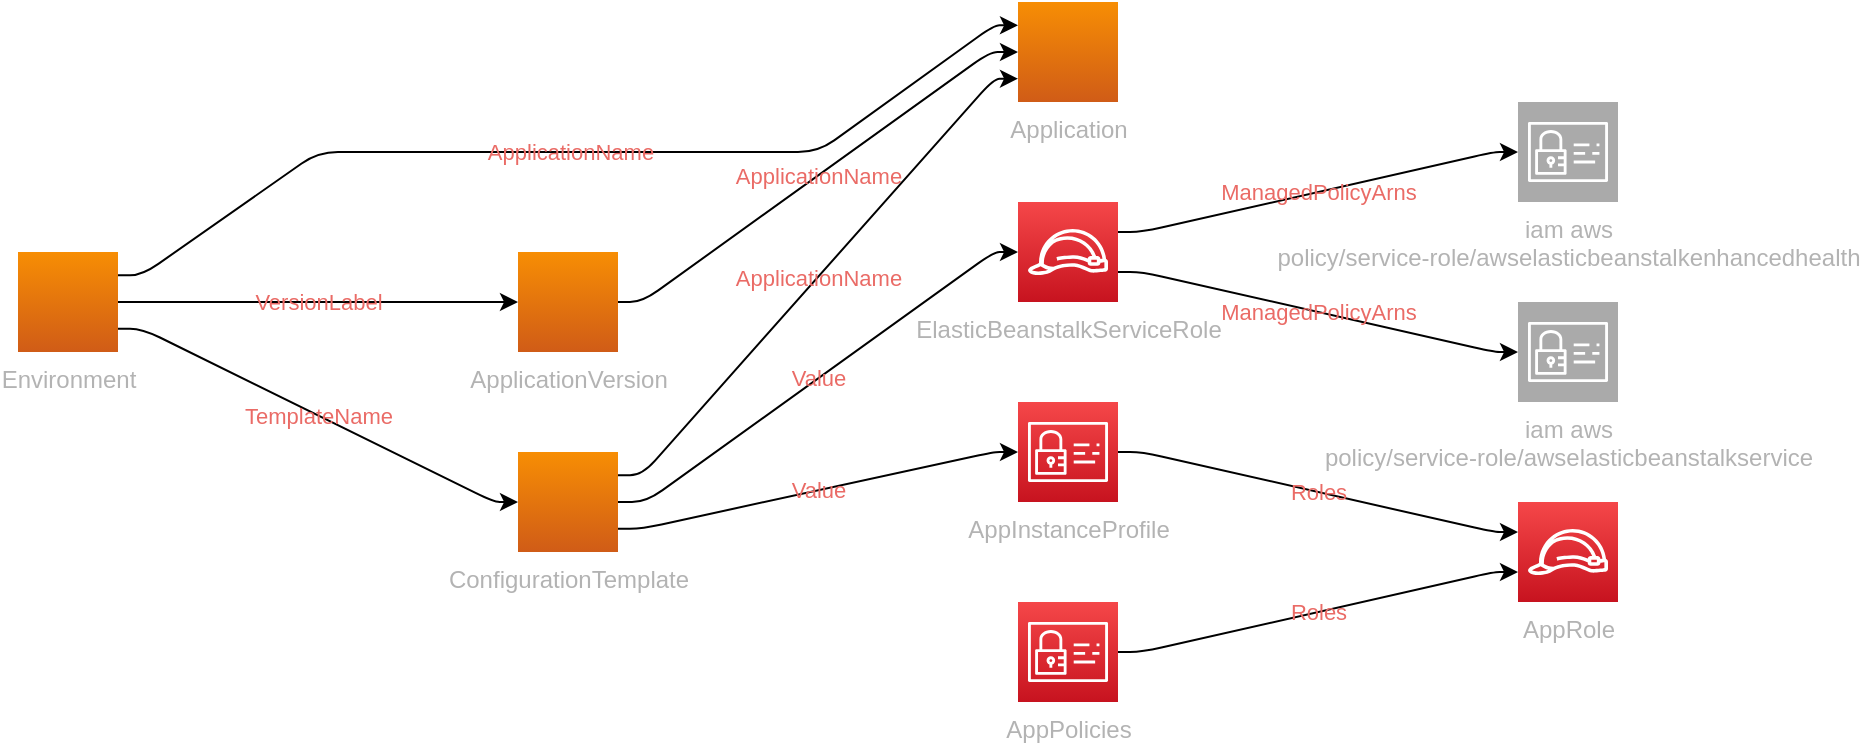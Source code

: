 <mxfile version="13.1.3" pages="2">
            <diagram id="diagramid" name="Diagram">
              <mxGraphModel><root><mxCell id="0"/><mxCell id="1" parent="0"/><mxCell id="2" value="ElasticBeanstalkServiceRole" style="outlineConnect=0;fontColor=#B3B3B3;gradientColor=#F54749;gradientDirection=north;fillColor=#C7131F;strokeColor=#ffffff;dashed=0;verticalLabelPosition=bottom;verticalAlign=top;align=center;html=1;fontSize=12;fontStyle=0;aspect=fixed;shape=mxgraph.aws4.resourceIcon;resIcon=mxgraph.aws4.role;" vertex="1" parent="1"><mxGeometry x="500" y="100" width="50" height="50" as="geometry"/></mxCell><mxCell id="3" value="Application" style="outlineConnect=0;fontColor=#B3B3B3;gradientColor=#F78E04;gradientDirection=north;fillColor=#D05C17;strokeColor=#ffffff;dashed=0;verticalLabelPosition=bottom;verticalAlign=top;align=center;html=1;fontSize=12;fontStyle=0;aspect=fixed;shape=mxgraph.aws4.resourceIcon;resIcon=mxgraph.aws4.elasticbeanstalk;" vertex="1" parent="1"><mxGeometry x="500" width="50" height="50" as="geometry"/></mxCell><mxCell id="4" value="ApplicationVersion" style="outlineConnect=0;fontColor=#B3B3B3;gradientColor=#F78E04;gradientDirection=north;fillColor=#D05C17;strokeColor=#ffffff;dashed=0;verticalLabelPosition=bottom;verticalAlign=top;align=center;html=1;fontSize=12;fontStyle=0;aspect=fixed;shape=mxgraph.aws4.resourceIcon;resIcon=mxgraph.aws4.elasticbeanstalk;" vertex="1" parent="1"><mxGeometry x="250" y="125" width="50" height="50" as="geometry"/></mxCell><mxCell id="5" value="Environment" style="outlineConnect=0;fontColor=#B3B3B3;gradientColor=#F78E04;gradientDirection=north;fillColor=#D05C17;strokeColor=#ffffff;dashed=0;verticalLabelPosition=bottom;verticalAlign=top;align=center;html=1;fontSize=12;fontStyle=0;aspect=fixed;shape=mxgraph.aws4.resourceIcon;resIcon=mxgraph.aws4.elasticbeanstalk;" vertex="1" parent="1"><mxGeometry y="125" width="50" height="50" as="geometry"/></mxCell><mxCell id="6" value="ConfigurationTemplate" style="outlineConnect=0;fontColor=#B3B3B3;gradientColor=#F78E04;gradientDirection=north;fillColor=#D05C17;strokeColor=#ffffff;dashed=0;verticalLabelPosition=bottom;verticalAlign=top;align=center;html=1;fontSize=12;fontStyle=0;aspect=fixed;shape=mxgraph.aws4.resourceIcon;resIcon=mxgraph.aws4.elasticbeanstalk;" vertex="1" parent="1"><mxGeometry x="250" y="225" width="50" height="50" as="geometry"/></mxCell><mxCell id="7" value="AppRole" style="outlineConnect=0;fontColor=#B3B3B3;gradientColor=#F54749;gradientDirection=north;fillColor=#C7131F;strokeColor=#ffffff;dashed=0;verticalLabelPosition=bottom;verticalAlign=top;align=center;html=1;fontSize=12;fontStyle=0;aspect=fixed;shape=mxgraph.aws4.resourceIcon;resIcon=mxgraph.aws4.role;" vertex="1" parent="1"><mxGeometry x="750" y="250" width="50" height="50" as="geometry"/></mxCell><mxCell id="8" value="AppPolicies" style="outlineConnect=0;fontColor=#B3B3B3;gradientColor=#F54749;gradientDirection=north;fillColor=#C7131F;strokeColor=#ffffff;dashed=0;verticalLabelPosition=bottom;verticalAlign=top;align=center;html=1;fontSize=12;fontStyle=0;aspect=fixed;shape=mxgraph.aws4.resourceIcon;resIcon=mxgraph.aws4.identity_and_access_management;" vertex="1" parent="1"><mxGeometry x="500" y="300" width="50" height="50" as="geometry"/></mxCell><mxCell id="9" value="AppInstanceProfile" style="outlineConnect=0;fontColor=#B3B3B3;gradientColor=#F54749;gradientDirection=north;fillColor=#C7131F;strokeColor=#ffffff;dashed=0;verticalLabelPosition=bottom;verticalAlign=top;align=center;html=1;fontSize=12;fontStyle=0;aspect=fixed;shape=mxgraph.aws4.resourceIcon;resIcon=mxgraph.aws4.identity_and_access_management;" vertex="1" parent="1"><mxGeometry x="500" y="200" width="50" height="50" as="geometry"/></mxCell><mxCell id="10" value="iam  aws&#xA;policy/service-role/awselasticbeanstalkenhancedhealth" style="outlineConnect=0;fontColor=#B3B3B3;gradientColor=#aaaaaa;gradientDirection=north;fillColor=#aaaaaa;strokeColor=#ffffff;dashed=0;verticalLabelPosition=bottom;verticalAlign=top;align=center;html=1;fontSize=12;fontStyle=0;aspect=fixed;shape=mxgraph.aws4.resourceIcon;resIcon=mxgraph.aws4.identity_and_access_management;" vertex="1" parent="1"><mxGeometry x="750" y="50" width="50" height="50" as="geometry"/></mxCell><mxCell id="11" value="iam  aws&#xA;policy/service-role/awselasticbeanstalkservice" style="outlineConnect=0;fontColor=#B3B3B3;gradientColor=#aaaaaa;gradientDirection=north;fillColor=#aaaaaa;strokeColor=#ffffff;dashed=0;verticalLabelPosition=bottom;verticalAlign=top;align=center;html=1;fontSize=12;fontStyle=0;aspect=fixed;shape=mxgraph.aws4.resourceIcon;resIcon=mxgraph.aws4.identity_and_access_management;" vertex="1" parent="1"><mxGeometry x="750" y="150" width="50" height="50" as="geometry"/></mxCell><mxCell id="iam  aws&#xA;policy/service-role/awselasticbeanstalkenhancedhealth|ElasticBeanstalkServiceRole" value="ManagedPolicyArns" style="edgeStyle=orthogonalEdgeStyle;rounded=1;orthogonalLoop=1;jettySize=auto;html=1;labelBackgroundColor=none;fontColor=#EA6B66;noEdgeStyle=1;orthogonal=1;" edge="1" parent="1" source="2" target="10"><mxGeometry relative="1" as="geometry"><Array as="points"><mxPoint x="562" y="115"/><mxPoint x="738" y="75"/></Array></mxGeometry></mxCell><mxCell id="iam  aws&#xA;policy/service-role/awselasticbeanstalkservice|ElasticBeanstalkServiceRole" value="ManagedPolicyArns" style="edgeStyle=orthogonalEdgeStyle;rounded=1;orthogonalLoop=1;jettySize=auto;html=1;labelBackgroundColor=none;fontColor=#EA6B66;noEdgeStyle=1;orthogonal=1;" edge="1" parent="1" source="2" target="11"><mxGeometry relative="1" as="geometry"><Array as="points"><mxPoint x="562" y="135"/><mxPoint x="738" y="175"/></Array></mxGeometry></mxCell><mxCell id="Application|ApplicationVersion" value="ApplicationName" style="edgeStyle=orthogonalEdgeStyle;rounded=1;orthogonalLoop=1;jettySize=auto;html=1;labelBackgroundColor=none;fontColor=#EA6B66;noEdgeStyle=1;orthogonal=1;" edge="1" parent="1" source="4" target="3"><mxGeometry relative="1" as="geometry"><Array as="points"><mxPoint x="312" y="150"/><mxPoint x="486" y="25"/></Array></mxGeometry></mxCell><mxCell id="Application|Environment" value="ApplicationName" style="edgeStyle=orthogonalEdgeStyle;rounded=1;orthogonalLoop=1;jettySize=auto;html=1;labelBackgroundColor=none;fontColor=#EA6B66;noEdgeStyle=1;orthogonal=1;" edge="1" parent="1" source="5" target="3"><mxGeometry relative="1" as="geometry"><Array as="points"><mxPoint x="62" y="136.667"/><mxPoint x="150" y="75"/><mxPoint x="400" y="75"/><mxPoint x="488" y="11.667"/></Array></mxGeometry></mxCell><mxCell id="ConfigurationTemplate|Environment" value="TemplateName" style="edgeStyle=orthogonalEdgeStyle;rounded=1;orthogonalLoop=1;jettySize=auto;html=1;labelBackgroundColor=none;fontColor=#EA6B66;noEdgeStyle=1;orthogonal=1;" edge="1" parent="1" source="5" target="6"><mxGeometry relative="1" as="geometry"><Array as="points"><mxPoint x="62" y="163.333"/><mxPoint x="238" y="250"/></Array></mxGeometry></mxCell><mxCell id="ApplicationVersion|Environment" value="VersionLabel" style="edgeStyle=orthogonalEdgeStyle;rounded=1;orthogonalLoop=1;jettySize=auto;html=1;labelBackgroundColor=none;fontColor=#EA6B66;noEdgeStyle=1;orthogonal=1;" edge="1" parent="1" source="5" target="4"><mxGeometry relative="1" as="geometry"><Array as="points"><mxPoint x="64" y="150"/><mxPoint x="238" y="150"/></Array></mxGeometry></mxCell><mxCell id="Application|ConfigurationTemplate" value="ApplicationName" style="edgeStyle=orthogonalEdgeStyle;rounded=1;orthogonalLoop=1;jettySize=auto;html=1;labelBackgroundColor=none;fontColor=#EA6B66;noEdgeStyle=1;orthogonal=1;" edge="1" parent="1" source="6" target="3"><mxGeometry relative="1" as="geometry"><Array as="points"><mxPoint x="312" y="236.667"/><mxPoint x="488" y="38.333"/></Array></mxGeometry></mxCell><mxCell id="ElasticBeanstalkServiceRole|ConfigurationTemplate" value="Value" style="edgeStyle=orthogonalEdgeStyle;rounded=1;orthogonalLoop=1;jettySize=auto;html=1;labelBackgroundColor=none;fontColor=#EA6B66;noEdgeStyle=1;orthogonal=1;" edge="1" parent="1" source="6" target="2"><mxGeometry relative="1" as="geometry"><Array as="points"><mxPoint x="314" y="250"/><mxPoint x="488" y="125"/></Array></mxGeometry></mxCell><mxCell id="AppInstanceProfile|ConfigurationTemplate" value="Value" style="edgeStyle=orthogonalEdgeStyle;rounded=1;orthogonalLoop=1;jettySize=auto;html=1;labelBackgroundColor=none;fontColor=#EA6B66;noEdgeStyle=1;orthogonal=1;" edge="1" parent="1" source="6" target="9"><mxGeometry relative="1" as="geometry"><Array as="points"><mxPoint x="312" y="263.333"/><mxPoint x="488" y="225"/></Array></mxGeometry></mxCell><mxCell id="AppRole|AppPolicies" value="Roles" style="edgeStyle=orthogonalEdgeStyle;rounded=1;orthogonalLoop=1;jettySize=auto;html=1;labelBackgroundColor=none;fontColor=#EA6B66;noEdgeStyle=1;orthogonal=1;" edge="1" parent="1" source="8" target="7"><mxGeometry relative="1" as="geometry"><Array as="points"><mxPoint x="562" y="325"/><mxPoint x="738" y="285"/></Array></mxGeometry></mxCell><mxCell id="AppRole|AppInstanceProfile" value="Roles" style="edgeStyle=orthogonalEdgeStyle;rounded=1;orthogonalLoop=1;jettySize=auto;html=1;labelBackgroundColor=none;fontColor=#EA6B66;noEdgeStyle=1;orthogonal=1;" edge="1" parent="1" source="9" target="7"><mxGeometry relative="1" as="geometry"><Array as="points"><mxPoint x="562" y="225"/><mxPoint x="738" y="265"/></Array></mxGeometry></mxCell></root></mxGraphModel>
            </diagram>
          </mxfile>